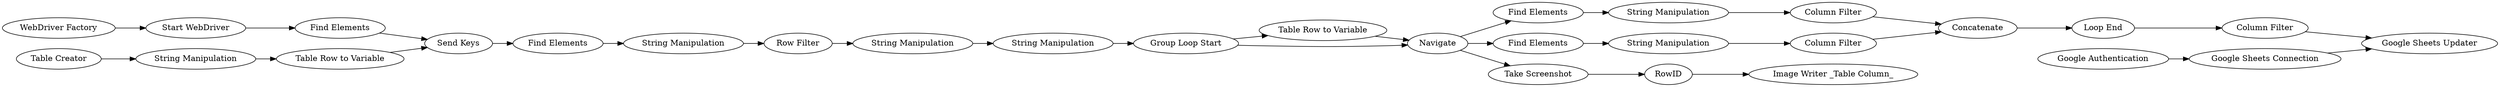 digraph {
	1 [label="WebDriver Factory"]
	2 [label="Start WebDriver"]
	3 [label="Send Keys"]
	4 [label="Find Elements"]
	5 [label="Find Elements"]
	6 [label="String Manipulation"]
	7 [label="Table Creator"]
	8 [label="Table Row to Variable"]
	9 [label="Row Filter"]
	10 [label="String Manipulation"]
	11 [label="Group Loop Start"]
	13 [label="Table Row to Variable"]
	14 [label=Navigate]
	42 [label="Find Elements"]
	83 [label="String Manipulation"]
	84 [label="Column Filter"]
	116 [label="Find Elements"]
	117 [label="String Manipulation"]
	118 [label="Column Filter"]
	145 [label=Concatenate]
	146 [label="Column Filter"]
	147 [label="Google Sheets Connection"]
	148 [label="Google Authentication"]
	152 [label="String Manipulation"]
	153 [label="Google Sheets Updater"]
	154 [label="String Manipulation"]
	155 [label="Take Screenshot"]
	160 [label="Image Writer _Table Column_"]
	161 [label=RowID]
	175 [label="Loop End"]
	1 -> 2
	2 -> 4
	3 -> 5
	4 -> 3
	5 -> 6
	6 -> 9
	7 -> 152
	8 -> 3
	9 -> 154
	10 -> 11
	11 -> 14
	11 -> 13
	13 -> 14
	14 -> 155
	14 -> 42
	14 -> 116
	42 -> 83
	83 -> 84
	84 -> 145
	116 -> 117
	117 -> 118
	118 -> 145
	145 -> 175
	146 -> 153
	147 -> 153
	148 -> 147
	152 -> 8
	154 -> 10
	155 -> 161
	161 -> 160
	175 -> 146
	rankdir=LR
}
